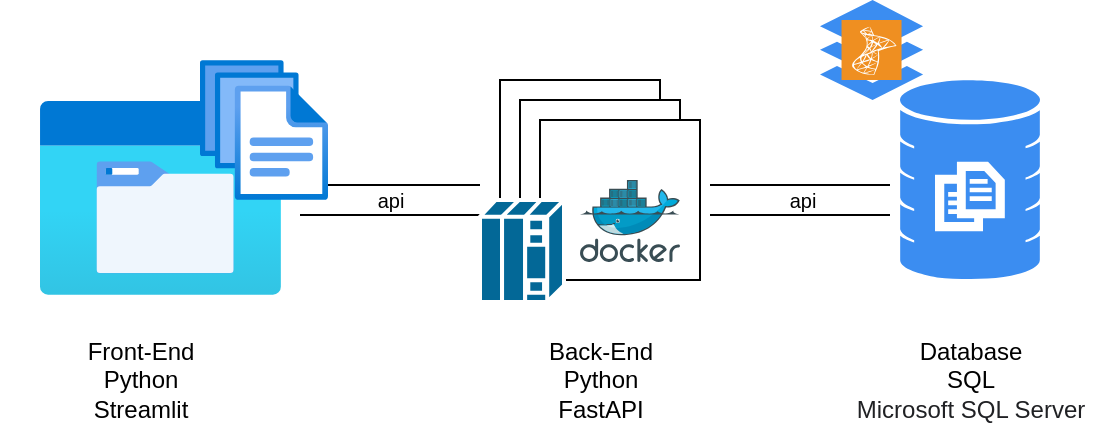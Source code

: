 <mxfile version="20.6.0" type="device"><diagram id="jUK0GjBr1c4lz-YNWg-m" name="Page-1"><mxGraphModel dx="823" dy="503" grid="1" gridSize="10" guides="1" tooltips="1" connect="1" arrows="1" fold="1" page="1" pageScale="1" pageWidth="850" pageHeight="1100" math="0" shadow="0"><root><mxCell id="0"/><mxCell id="1" parent="0"/><mxCell id="hM5r6hgn3dSFP0QPnhVW-23" value="" style="verticalLabelPosition=bottom;shadow=0;dashed=0;align=center;html=1;verticalAlign=top;shape=mxgraph.electrical.transmission.2_line_bus;" vertex="1" parent="1"><mxGeometry x="220" y="182.5" width="90" height="15" as="geometry"/></mxCell><mxCell id="hM5r6hgn3dSFP0QPnhVW-3" value="" style="whiteSpace=wrap;html=1;aspect=fixed;" vertex="1" parent="1"><mxGeometry x="320" y="130" width="80" height="80" as="geometry"/></mxCell><mxCell id="hM5r6hgn3dSFP0QPnhVW-4" value="" style="whiteSpace=wrap;html=1;aspect=fixed;" vertex="1" parent="1"><mxGeometry x="330" y="140" width="80" height="80" as="geometry"/></mxCell><mxCell id="hM5r6hgn3dSFP0QPnhVW-5" value="" style="whiteSpace=wrap;html=1;aspect=fixed;" vertex="1" parent="1"><mxGeometry x="340" y="150" width="80" height="80" as="geometry"/></mxCell><mxCell id="hM5r6hgn3dSFP0QPnhVW-7" value="" style="shape=mxgraph.cisco.misc.front_end_processor;html=1;pointerEvents=1;dashed=0;fillColor=#036897;strokeColor=#ffffff;strokeWidth=2;verticalLabelPosition=bottom;verticalAlign=top;align=center;outlineConnect=0;" vertex="1" parent="1"><mxGeometry x="310" y="190" width="42" height="51" as="geometry"/></mxCell><mxCell id="hM5r6hgn3dSFP0QPnhVW-9" value="" style="sketch=0;html=1;aspect=fixed;strokeColor=none;shadow=0;align=center;verticalAlign=top;fillColor=#3B8DF1;shape=mxgraph.gcp2.database_3" vertex="1" parent="1"><mxGeometry x="520" y="130" width="70" height="100" as="geometry"/></mxCell><mxCell id="hM5r6hgn3dSFP0QPnhVW-11" value="" style="aspect=fixed;html=1;points=[];align=center;image;fontSize=12;image=img/lib/azure2/general/Storage_Azure_Files.svg;" vertex="1" parent="1"><mxGeometry x="90" y="140" width="120.46" height="97.87" as="geometry"/></mxCell><mxCell id="hM5r6hgn3dSFP0QPnhVW-12" value="" style="aspect=fixed;html=1;points=[];align=center;image;fontSize=12;image=img/lib/azure2/general/Files.svg;" vertex="1" parent="1"><mxGeometry x="170" y="120" width="64" height="70" as="geometry"/></mxCell><mxCell id="hM5r6hgn3dSFP0QPnhVW-13" value="" style="sketch=0;html=1;aspect=fixed;strokeColor=none;shadow=0;align=center;verticalAlign=top;fillColor=#3B8DF1;shape=mxgraph.gcp2.files" vertex="1" parent="1"><mxGeometry x="480" y="90" width="51.54" height="50" as="geometry"/></mxCell><mxCell id="hM5r6hgn3dSFP0QPnhVW-15" value="" style="shape=image;html=1;verticalAlign=top;verticalLabelPosition=bottom;labelBackgroundColor=#ffffff;imageAspect=0;aspect=fixed;image=https://cdn4.iconfinder.com/data/icons/scripting-and-programming-languages/512/Python_logo-128.png" vertex="1" parent="1"><mxGeometry x="390" y="160" width="20" height="20" as="geometry"/></mxCell><mxCell id="hM5r6hgn3dSFP0QPnhVW-16" value="" style="shape=image;html=1;verticalAlign=top;verticalLabelPosition=bottom;labelBackgroundColor=#ffffff;imageAspect=0;aspect=fixed;image=https://cdn4.iconfinder.com/data/icons/scripting-and-programming-languages/512/660277-Python_logo-128.png" vertex="1" parent="1"><mxGeometry x="100" y="130" width="40" height="40" as="geometry"/></mxCell><mxCell id="hM5r6hgn3dSFP0QPnhVW-17" value="" style="sketch=0;aspect=fixed;html=1;points=[];align=center;image;fontSize=12;image=img/lib/mscae/Docker.svg;" vertex="1" parent="1"><mxGeometry x="360" y="180" width="50" height="41" as="geometry"/></mxCell><mxCell id="hM5r6hgn3dSFP0QPnhVW-18" value="Front-End&lt;br&gt;Python&lt;br&gt;Streamlit" style="text;html=1;align=center;verticalAlign=middle;resizable=0;points=[];autosize=1;strokeColor=none;fillColor=none;" vertex="1" parent="1"><mxGeometry x="100" y="250" width="80" height="60" as="geometry"/></mxCell><mxCell id="hM5r6hgn3dSFP0QPnhVW-20" value="" style="shape=image;html=1;verticalAlign=top;verticalLabelPosition=bottom;labelBackgroundColor=#ffffff;imageAspect=0;aspect=fixed;image=https://cdn4.iconfinder.com/data/icons/social-media-2273/64/social_media_network_online_netflix-128.png" vertex="1" parent="1"><mxGeometry x="70" y="168.93" width="40" height="40" as="geometry"/></mxCell><mxCell id="hM5r6hgn3dSFP0QPnhVW-21" value="" style="shadow=0;dashed=0;html=1;strokeColor=none;fillColor=#EF8F21;labelPosition=center;verticalLabelPosition=bottom;verticalAlign=top;align=center;outlineConnect=0;shape=mxgraph.veeam.ms_sql;" vertex="1" parent="1"><mxGeometry x="490.77" y="100" width="30" height="30" as="geometry"/></mxCell><mxCell id="hM5r6hgn3dSFP0QPnhVW-22" value="" style="verticalLabelPosition=bottom;shadow=0;dashed=0;align=center;html=1;verticalAlign=top;shape=mxgraph.electrical.transmission.2_line_bus;" vertex="1" parent="1"><mxGeometry x="425" y="182.5" width="90" height="15" as="geometry"/></mxCell><mxCell id="hM5r6hgn3dSFP0QPnhVW-24" value="&lt;font style=&quot;font-size: 10px;&quot;&gt;api&lt;/font&gt;" style="text;html=1;align=center;verticalAlign=middle;resizable=0;points=[];autosize=1;strokeColor=none;fillColor=none;" vertex="1" parent="1"><mxGeometry x="245" y="175" width="40" height="30" as="geometry"/></mxCell><mxCell id="hM5r6hgn3dSFP0QPnhVW-25" value="&lt;font style=&quot;font-size: 10px;&quot;&gt;api&lt;/font&gt;" style="text;html=1;align=center;verticalAlign=middle;resizable=0;points=[];autosize=1;strokeColor=none;fillColor=none;" vertex="1" parent="1"><mxGeometry x="450.77" y="175" width="40" height="30" as="geometry"/></mxCell><mxCell id="hM5r6hgn3dSFP0QPnhVW-26" value="Back-End&lt;br&gt;Python&lt;br&gt;FastAPI" style="text;html=1;align=center;verticalAlign=middle;resizable=0;points=[];autosize=1;strokeColor=none;fillColor=none;" vertex="1" parent="1"><mxGeometry x="330" y="250" width="80" height="60" as="geometry"/></mxCell><mxCell id="hM5r6hgn3dSFP0QPnhVW-27" value="&lt;font style=&quot;font-size: 12px;&quot;&gt;Database&lt;br&gt;SQL&lt;br&gt;&lt;span style=&quot;color: rgb(32, 33, 36); font-family: arial, sans-serif-light, sans-serif; text-align: left; background-color: rgb(255, 255, 255);&quot;&gt;&lt;font style=&quot;font-size: 12px;&quot;&gt;Microsoft SQL Server&lt;/font&gt;&lt;/span&gt;&lt;/font&gt;" style="text;html=1;align=center;verticalAlign=middle;resizable=0;points=[];autosize=1;strokeColor=none;fillColor=none;" vertex="1" parent="1"><mxGeometry x="485" y="250" width="140" height="60" as="geometry"/></mxCell></root></mxGraphModel></diagram></mxfile>
